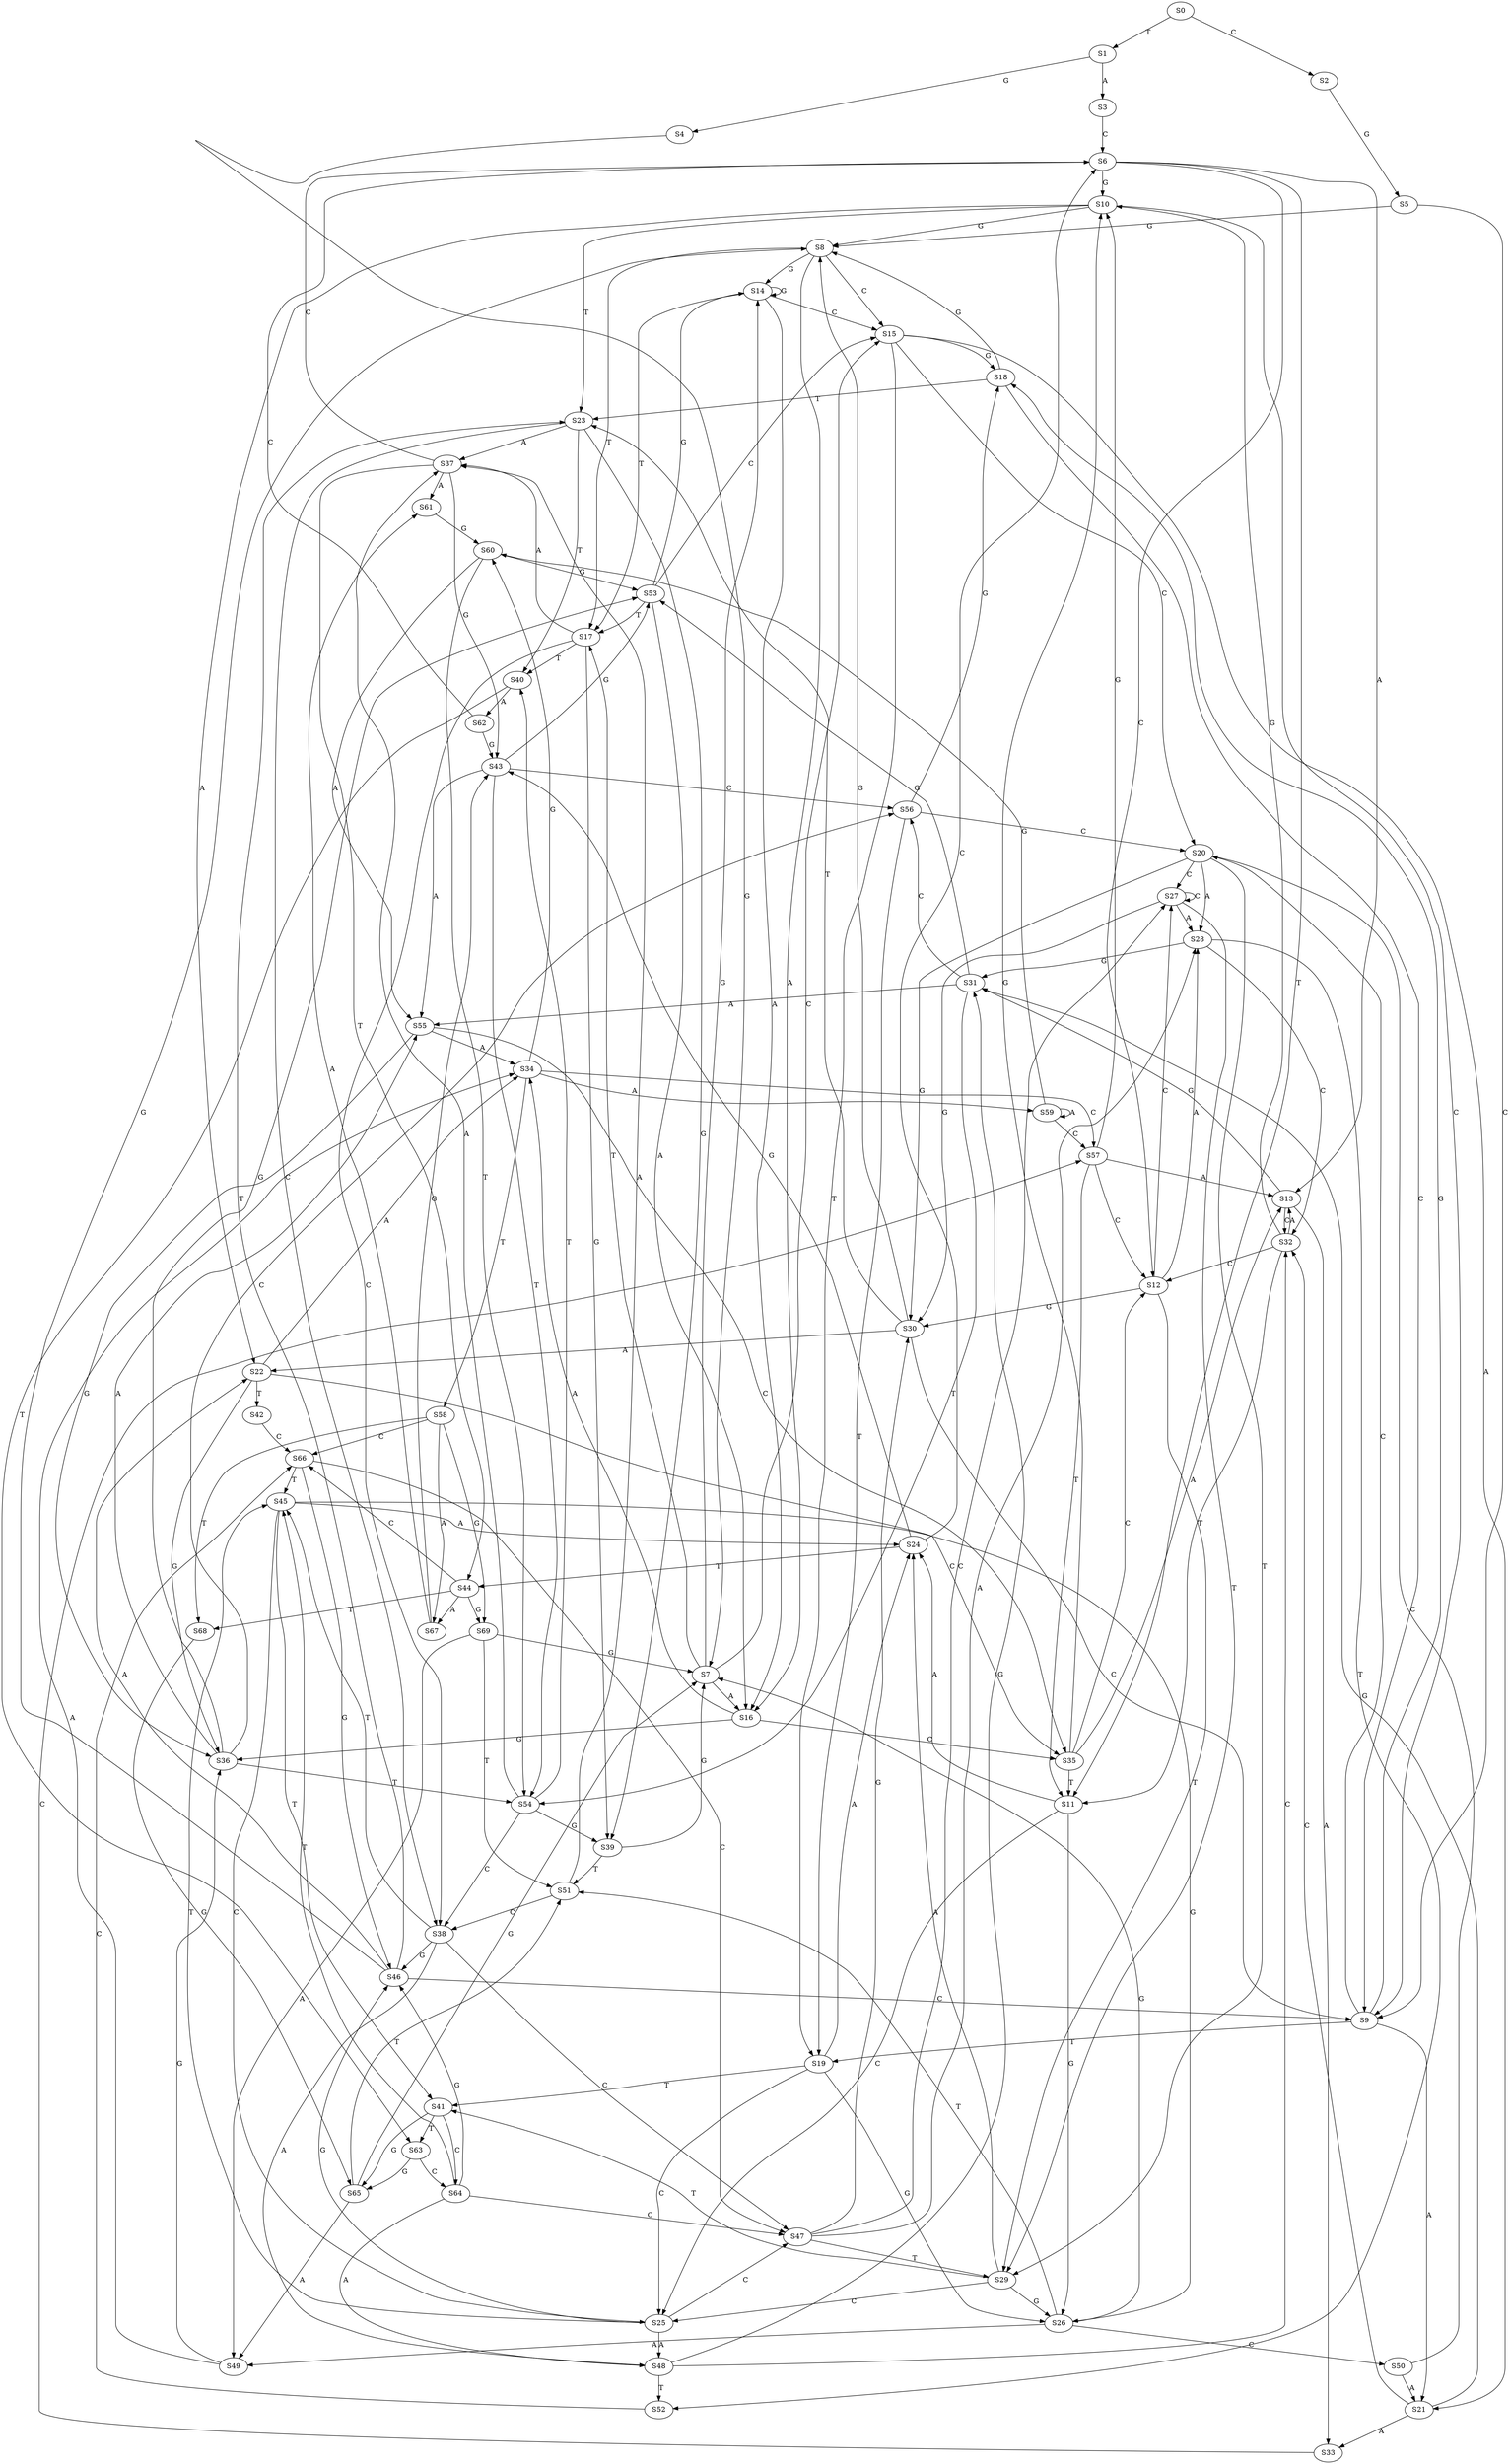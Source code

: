 strict digraph  {
	S0 -> S1 [ label = T ];
	S0 -> S2 [ label = C ];
	S1 -> S3 [ label = A ];
	S1 -> S4 [ label = G ];
	S2 -> S5 [ label = G ];
	S3 -> S6 [ label = C ];
	S4 -> S7 [ label = G ];
	S5 -> S8 [ label = G ];
	S5 -> S9 [ label = C ];
	S6 -> S10 [ label = G ];
	S6 -> S11 [ label = T ];
	S6 -> S12 [ label = C ];
	S6 -> S13 [ label = A ];
	S7 -> S14 [ label = G ];
	S7 -> S15 [ label = C ];
	S7 -> S16 [ label = A ];
	S7 -> S17 [ label = T ];
	S8 -> S16 [ label = A ];
	S8 -> S14 [ label = G ];
	S8 -> S15 [ label = C ];
	S8 -> S17 [ label = T ];
	S9 -> S18 [ label = G ];
	S9 -> S19 [ label = T ];
	S9 -> S20 [ label = C ];
	S9 -> S21 [ label = A ];
	S10 -> S8 [ label = G ];
	S10 -> S22 [ label = A ];
	S10 -> S9 [ label = C ];
	S10 -> S23 [ label = T ];
	S11 -> S24 [ label = A ];
	S11 -> S25 [ label = C ];
	S11 -> S26 [ label = G ];
	S12 -> S27 [ label = C ];
	S12 -> S28 [ label = A ];
	S12 -> S29 [ label = T ];
	S12 -> S30 [ label = G ];
	S13 -> S31 [ label = G ];
	S13 -> S32 [ label = C ];
	S13 -> S33 [ label = A ];
	S14 -> S17 [ label = T ];
	S14 -> S15 [ label = C ];
	S14 -> S14 [ label = G ];
	S14 -> S16 [ label = A ];
	S15 -> S19 [ label = T ];
	S15 -> S20 [ label = C ];
	S15 -> S21 [ label = A ];
	S15 -> S18 [ label = G ];
	S16 -> S34 [ label = A ];
	S16 -> S35 [ label = C ];
	S16 -> S36 [ label = G ];
	S17 -> S37 [ label = A ];
	S17 -> S38 [ label = C ];
	S17 -> S39 [ label = G ];
	S17 -> S40 [ label = T ];
	S18 -> S8 [ label = G ];
	S18 -> S9 [ label = C ];
	S18 -> S23 [ label = T ];
	S19 -> S24 [ label = A ];
	S19 -> S25 [ label = C ];
	S19 -> S41 [ label = T ];
	S19 -> S26 [ label = G ];
	S20 -> S30 [ label = G ];
	S20 -> S28 [ label = A ];
	S20 -> S29 [ label = T ];
	S20 -> S27 [ label = C ];
	S21 -> S31 [ label = G ];
	S21 -> S32 [ label = C ];
	S21 -> S33 [ label = A ];
	S22 -> S34 [ label = A ];
	S22 -> S35 [ label = C ];
	S22 -> S36 [ label = G ];
	S22 -> S42 [ label = T ];
	S23 -> S38 [ label = C ];
	S23 -> S37 [ label = A ];
	S23 -> S39 [ label = G ];
	S23 -> S40 [ label = T ];
	S24 -> S43 [ label = G ];
	S24 -> S44 [ label = T ];
	S24 -> S6 [ label = C ];
	S25 -> S45 [ label = T ];
	S25 -> S46 [ label = G ];
	S25 -> S47 [ label = C ];
	S25 -> S48 [ label = A ];
	S26 -> S49 [ label = A ];
	S26 -> S50 [ label = C ];
	S26 -> S7 [ label = G ];
	S26 -> S51 [ label = T ];
	S27 -> S30 [ label = G ];
	S27 -> S27 [ label = C ];
	S27 -> S28 [ label = A ];
	S27 -> S29 [ label = T ];
	S28 -> S31 [ label = G ];
	S28 -> S52 [ label = T ];
	S28 -> S32 [ label = C ];
	S29 -> S26 [ label = G ];
	S29 -> S24 [ label = A ];
	S29 -> S25 [ label = C ];
	S29 -> S41 [ label = T ];
	S30 -> S22 [ label = A ];
	S30 -> S8 [ label = G ];
	S30 -> S23 [ label = T ];
	S30 -> S9 [ label = C ];
	S31 -> S53 [ label = G ];
	S31 -> S54 [ label = T ];
	S31 -> S55 [ label = A ];
	S31 -> S56 [ label = C ];
	S32 -> S11 [ label = T ];
	S32 -> S12 [ label = C ];
	S32 -> S13 [ label = A ];
	S32 -> S10 [ label = G ];
	S33 -> S57 [ label = C ];
	S34 -> S58 [ label = T ];
	S34 -> S57 [ label = C ];
	S34 -> S59 [ label = A ];
	S34 -> S60 [ label = G ];
	S35 -> S11 [ label = T ];
	S35 -> S10 [ label = G ];
	S35 -> S12 [ label = C ];
	S35 -> S13 [ label = A ];
	S36 -> S54 [ label = T ];
	S36 -> S55 [ label = A ];
	S36 -> S53 [ label = G ];
	S36 -> S56 [ label = C ];
	S37 -> S44 [ label = T ];
	S37 -> S43 [ label = G ];
	S37 -> S61 [ label = A ];
	S37 -> S6 [ label = C ];
	S38 -> S45 [ label = T ];
	S38 -> S46 [ label = G ];
	S38 -> S48 [ label = A ];
	S38 -> S47 [ label = C ];
	S39 -> S51 [ label = T ];
	S39 -> S7 [ label = G ];
	S40 -> S62 [ label = A ];
	S40 -> S63 [ label = T ];
	S41 -> S64 [ label = C ];
	S41 -> S65 [ label = G ];
	S41 -> S63 [ label = T ];
	S42 -> S66 [ label = C ];
	S43 -> S54 [ label = T ];
	S43 -> S55 [ label = A ];
	S43 -> S56 [ label = C ];
	S43 -> S53 [ label = G ];
	S44 -> S66 [ label = C ];
	S44 -> S67 [ label = A ];
	S44 -> S68 [ label = T ];
	S44 -> S69 [ label = G ];
	S45 -> S26 [ label = G ];
	S45 -> S25 [ label = C ];
	S45 -> S24 [ label = A ];
	S45 -> S41 [ label = T ];
	S46 -> S8 [ label = G ];
	S46 -> S23 [ label = T ];
	S46 -> S9 [ label = C ];
	S46 -> S22 [ label = A ];
	S47 -> S27 [ label = C ];
	S47 -> S28 [ label = A ];
	S47 -> S29 [ label = T ];
	S47 -> S30 [ label = G ];
	S48 -> S52 [ label = T ];
	S48 -> S32 [ label = C ];
	S48 -> S31 [ label = G ];
	S49 -> S36 [ label = G ];
	S49 -> S34 [ label = A ];
	S50 -> S20 [ label = C ];
	S50 -> S21 [ label = A ];
	S51 -> S38 [ label = C ];
	S51 -> S37 [ label = A ];
	S52 -> S66 [ label = C ];
	S53 -> S16 [ label = A ];
	S53 -> S14 [ label = G ];
	S53 -> S17 [ label = T ];
	S53 -> S15 [ label = C ];
	S54 -> S37 [ label = A ];
	S54 -> S38 [ label = C ];
	S54 -> S39 [ label = G ];
	S54 -> S40 [ label = T ];
	S55 -> S34 [ label = A ];
	S55 -> S35 [ label = C ];
	S55 -> S36 [ label = G ];
	S56 -> S20 [ label = C ];
	S56 -> S19 [ label = T ];
	S56 -> S18 [ label = G ];
	S57 -> S13 [ label = A ];
	S57 -> S12 [ label = C ];
	S57 -> S10 [ label = G ];
	S57 -> S11 [ label = T ];
	S58 -> S67 [ label = A ];
	S58 -> S66 [ label = C ];
	S58 -> S69 [ label = G ];
	S58 -> S68 [ label = T ];
	S59 -> S60 [ label = G ];
	S59 -> S57 [ label = C ];
	S59 -> S59 [ label = A ];
	S60 -> S54 [ label = T ];
	S60 -> S55 [ label = A ];
	S60 -> S53 [ label = G ];
	S61 -> S60 [ label = G ];
	S62 -> S6 [ label = C ];
	S62 -> S43 [ label = G ];
	S63 -> S65 [ label = G ];
	S63 -> S64 [ label = C ];
	S64 -> S48 [ label = A ];
	S64 -> S45 [ label = T ];
	S64 -> S47 [ label = C ];
	S64 -> S46 [ label = G ];
	S65 -> S7 [ label = G ];
	S65 -> S51 [ label = T ];
	S65 -> S49 [ label = A ];
	S66 -> S47 [ label = C ];
	S66 -> S46 [ label = G ];
	S66 -> S45 [ label = T ];
	S67 -> S43 [ label = G ];
	S67 -> S61 [ label = A ];
	S68 -> S65 [ label = G ];
	S69 -> S7 [ label = G ];
	S69 -> S49 [ label = A ];
	S69 -> S51 [ label = T ];
}

